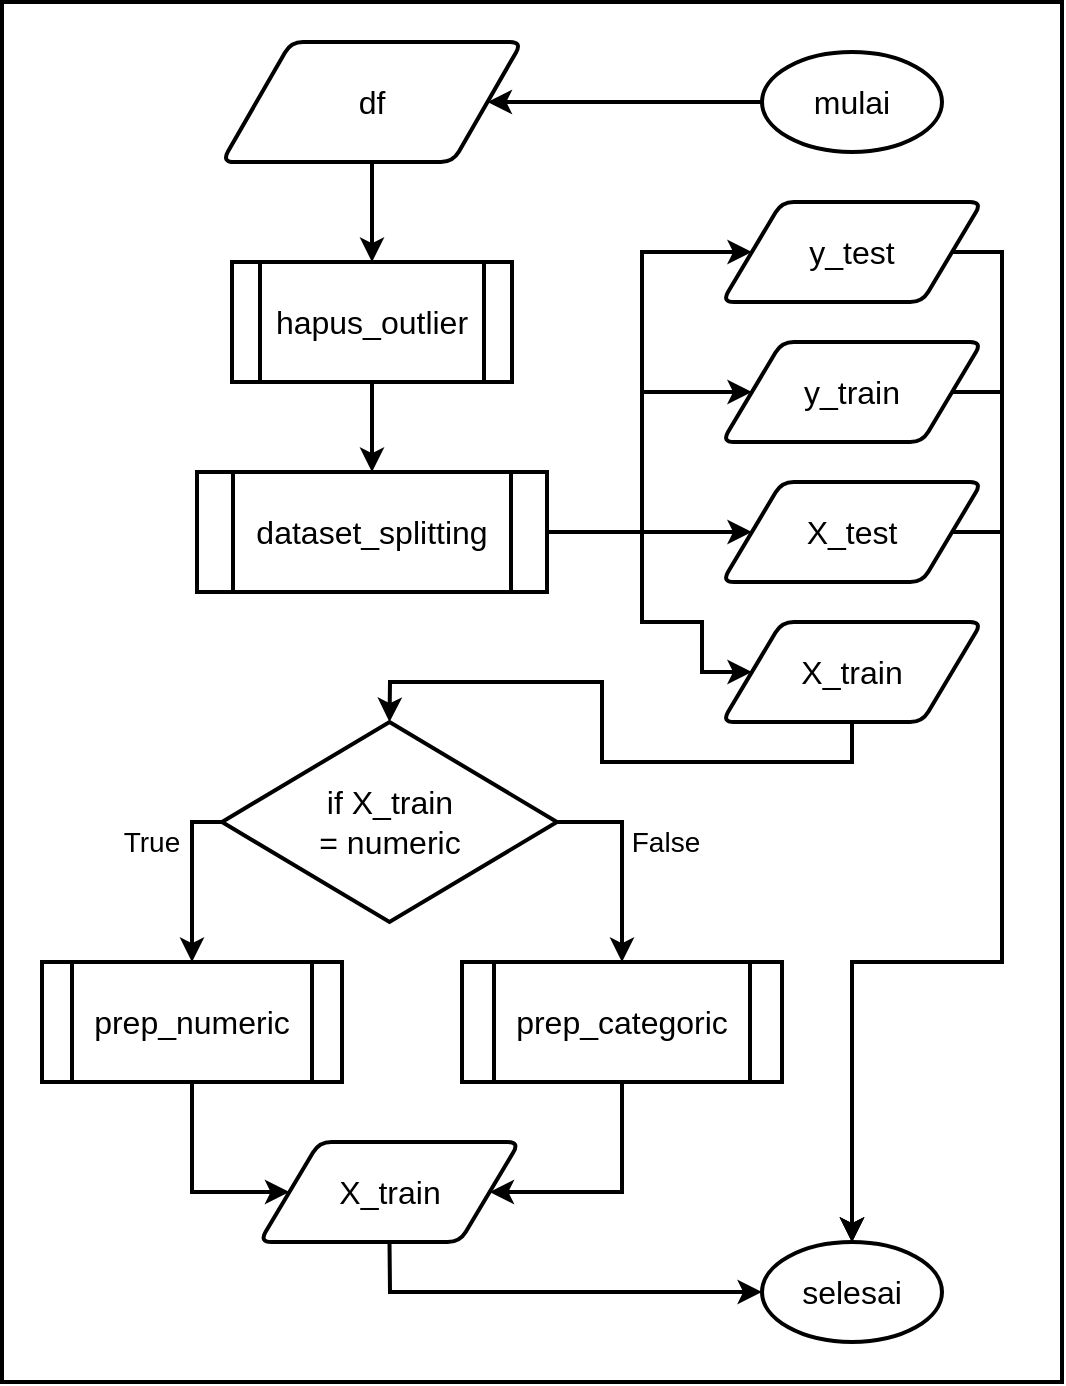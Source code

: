 <mxfile version="14.8.6" type="device"><diagram id="YlEhmtUWrlgrLPG1BIrJ" name="Page-1"><mxGraphModel dx="1880" dy="1033" grid="1" gridSize="10" guides="1" tooltips="1" connect="1" arrows="1" fold="1" page="1" pageScale="1" pageWidth="850" pageHeight="1100" math="0" shadow="0"><root><mxCell id="0"/><mxCell id="1" parent="0"/><mxCell id="aD_Gep4rmJMqfFbw_U9V-34" value="" style="group" vertex="1" connectable="0" parent="1"><mxGeometry x="140" y="120" width="530" height="690" as="geometry"/></mxCell><mxCell id="aD_Gep4rmJMqfFbw_U9V-33" value="" style="rounded=0;whiteSpace=wrap;html=1;strokeWidth=2;" vertex="1" parent="aD_Gep4rmJMqfFbw_U9V-34"><mxGeometry width="530" height="690" as="geometry"/></mxCell><mxCell id="aD_Gep4rmJMqfFbw_U9V-1" value="&lt;font style=&quot;font-size: 16px&quot;&gt;mulai&lt;/font&gt;" style="strokeWidth=2;html=1;shape=mxgraph.flowchart.start_1;whiteSpace=wrap;" vertex="1" parent="aD_Gep4rmJMqfFbw_U9V-34"><mxGeometry x="380" y="25" width="90" height="50" as="geometry"/></mxCell><mxCell id="aD_Gep4rmJMqfFbw_U9V-2" value="&lt;font style=&quot;font-size: 16px&quot;&gt;df&lt;/font&gt;" style="shape=parallelogram;html=1;strokeWidth=2;perimeter=parallelogramPerimeter;whiteSpace=wrap;rounded=1;arcSize=12;size=0.23;" vertex="1" parent="aD_Gep4rmJMqfFbw_U9V-34"><mxGeometry x="110" y="20" width="150" height="60" as="geometry"/></mxCell><mxCell id="aD_Gep4rmJMqfFbw_U9V-3" value="" style="endArrow=classic;html=1;strokeWidth=2;exitX=0;exitY=0.5;exitDx=0;exitDy=0;exitPerimeter=0;entryX=1;entryY=0.5;entryDx=0;entryDy=0;" edge="1" parent="aD_Gep4rmJMqfFbw_U9V-34" source="aD_Gep4rmJMqfFbw_U9V-1" target="aD_Gep4rmJMqfFbw_U9V-2"><mxGeometry width="50" height="50" relative="1" as="geometry"><mxPoint x="270" y="190" as="sourcePoint"/><mxPoint x="320" y="140" as="targetPoint"/></mxGeometry></mxCell><mxCell id="aD_Gep4rmJMqfFbw_U9V-4" value="&lt;font style=&quot;font-size: 16px&quot;&gt;hapus_outlier&lt;/font&gt;" style="shape=process;whiteSpace=wrap;html=1;backgroundOutline=1;strokeWidth=2;" vertex="1" parent="aD_Gep4rmJMqfFbw_U9V-34"><mxGeometry x="115" y="130" width="140" height="60" as="geometry"/></mxCell><mxCell id="aD_Gep4rmJMqfFbw_U9V-5" value="" style="endArrow=classic;html=1;strokeWidth=2;exitX=0.5;exitY=1;exitDx=0;exitDy=0;entryX=0.5;entryY=0;entryDx=0;entryDy=0;" edge="1" parent="aD_Gep4rmJMqfFbw_U9V-34" source="aD_Gep4rmJMqfFbw_U9V-2" target="aD_Gep4rmJMqfFbw_U9V-4"><mxGeometry width="50" height="50" relative="1" as="geometry"><mxPoint x="140" y="90" as="sourcePoint"/><mxPoint x="190" y="40" as="targetPoint"/></mxGeometry></mxCell><mxCell id="aD_Gep4rmJMqfFbw_U9V-6" value="&lt;span style=&quot;font-size: 16px&quot;&gt;dataset_splitting&lt;/span&gt;" style="shape=process;whiteSpace=wrap;html=1;backgroundOutline=1;strokeWidth=2;" vertex="1" parent="aD_Gep4rmJMqfFbw_U9V-34"><mxGeometry x="97.5" y="235" width="175" height="60" as="geometry"/></mxCell><mxCell id="aD_Gep4rmJMqfFbw_U9V-7" value="" style="endArrow=classic;html=1;strokeWidth=2;exitX=0.5;exitY=1;exitDx=0;exitDy=0;entryX=0.5;entryY=0;entryDx=0;entryDy=0;" edge="1" parent="aD_Gep4rmJMqfFbw_U9V-34" source="aD_Gep4rmJMqfFbw_U9V-4" target="aD_Gep4rmJMqfFbw_U9V-6"><mxGeometry width="50" height="50" relative="1" as="geometry"><mxPoint x="220" y="240" as="sourcePoint"/><mxPoint x="270" y="190" as="targetPoint"/></mxGeometry></mxCell><mxCell id="aD_Gep4rmJMqfFbw_U9V-9" value="&lt;font style=&quot;font-size: 16px&quot;&gt;X_train&lt;/font&gt;" style="shape=parallelogram;html=1;strokeWidth=2;perimeter=parallelogramPerimeter;whiteSpace=wrap;rounded=1;arcSize=12;size=0.23;" vertex="1" parent="aD_Gep4rmJMqfFbw_U9V-34"><mxGeometry x="360" y="310" width="130" height="50" as="geometry"/></mxCell><mxCell id="aD_Gep4rmJMqfFbw_U9V-10" value="&lt;font style=&quot;font-size: 16px&quot;&gt;X_test&lt;/font&gt;" style="shape=parallelogram;html=1;strokeWidth=2;perimeter=parallelogramPerimeter;whiteSpace=wrap;rounded=1;arcSize=12;size=0.23;" vertex="1" parent="aD_Gep4rmJMqfFbw_U9V-34"><mxGeometry x="360" y="240" width="130" height="50" as="geometry"/></mxCell><mxCell id="aD_Gep4rmJMqfFbw_U9V-11" value="&lt;span style=&quot;font-size: 16px&quot;&gt;y_train&lt;/span&gt;" style="shape=parallelogram;html=1;strokeWidth=2;perimeter=parallelogramPerimeter;whiteSpace=wrap;rounded=1;arcSize=12;size=0.23;" vertex="1" parent="aD_Gep4rmJMqfFbw_U9V-34"><mxGeometry x="360" y="170" width="130" height="50" as="geometry"/></mxCell><mxCell id="aD_Gep4rmJMqfFbw_U9V-12" value="&lt;span style=&quot;font-size: 16px&quot;&gt;y_test&lt;/span&gt;" style="shape=parallelogram;html=1;strokeWidth=2;perimeter=parallelogramPerimeter;whiteSpace=wrap;rounded=1;arcSize=12;size=0.23;" vertex="1" parent="aD_Gep4rmJMqfFbw_U9V-34"><mxGeometry x="360" y="100" width="130" height="50" as="geometry"/></mxCell><mxCell id="aD_Gep4rmJMqfFbw_U9V-13" value="&lt;font style=&quot;font-size: 16px&quot;&gt;prep_numeric&lt;/font&gt;" style="shape=process;whiteSpace=wrap;html=1;backgroundOutline=1;strokeWidth=2;" vertex="1" parent="aD_Gep4rmJMqfFbw_U9V-34"><mxGeometry x="20" y="480" width="150" height="60" as="geometry"/></mxCell><mxCell id="aD_Gep4rmJMqfFbw_U9V-14" value="&lt;font style=&quot;font-size: 16px&quot;&gt;prep_categoric&lt;/font&gt;" style="shape=process;whiteSpace=wrap;html=1;backgroundOutline=1;strokeWidth=2;" vertex="1" parent="aD_Gep4rmJMqfFbw_U9V-34"><mxGeometry x="230" y="480" width="160" height="60" as="geometry"/></mxCell><mxCell id="aD_Gep4rmJMqfFbw_U9V-15" value="&lt;font style=&quot;font-size: 16px&quot;&gt;X_train&lt;/font&gt;" style="shape=parallelogram;html=1;strokeWidth=2;perimeter=parallelogramPerimeter;whiteSpace=wrap;rounded=1;arcSize=12;size=0.23;" vertex="1" parent="aD_Gep4rmJMqfFbw_U9V-34"><mxGeometry x="128.75" y="570" width="130" height="50" as="geometry"/></mxCell><mxCell id="aD_Gep4rmJMqfFbw_U9V-16" value="" style="endArrow=classic;html=1;strokeWidth=2;exitX=1;exitY=0.5;exitDx=0;exitDy=0;entryX=0;entryY=0.5;entryDx=0;entryDy=0;" edge="1" parent="aD_Gep4rmJMqfFbw_U9V-34" source="aD_Gep4rmJMqfFbw_U9V-6" target="aD_Gep4rmJMqfFbw_U9V-10"><mxGeometry width="50" height="50" relative="1" as="geometry"><mxPoint x="510" y="260" as="sourcePoint"/><mxPoint x="560" y="210" as="targetPoint"/></mxGeometry></mxCell><mxCell id="aD_Gep4rmJMqfFbw_U9V-17" value="" style="endArrow=classic;html=1;strokeWidth=2;exitX=1;exitY=0.5;exitDx=0;exitDy=0;entryX=0;entryY=0.5;entryDx=0;entryDy=0;rounded=0;" edge="1" parent="aD_Gep4rmJMqfFbw_U9V-34" source="aD_Gep4rmJMqfFbw_U9V-6" target="aD_Gep4rmJMqfFbw_U9V-12"><mxGeometry width="50" height="50" relative="1" as="geometry"><mxPoint x="550" y="270" as="sourcePoint"/><mxPoint x="600" y="220" as="targetPoint"/><Array as="points"><mxPoint x="320" y="265"/><mxPoint x="320" y="125"/></Array></mxGeometry></mxCell><mxCell id="aD_Gep4rmJMqfFbw_U9V-18" value="" style="endArrow=classic;html=1;strokeWidth=2;exitX=1;exitY=0.5;exitDx=0;exitDy=0;entryX=0;entryY=0.5;entryDx=0;entryDy=0;rounded=0;" edge="1" parent="aD_Gep4rmJMqfFbw_U9V-34" source="aD_Gep4rmJMqfFbw_U9V-6" target="aD_Gep4rmJMqfFbw_U9V-11"><mxGeometry width="50" height="50" relative="1" as="geometry"><mxPoint x="580" y="270" as="sourcePoint"/><mxPoint x="630" y="220" as="targetPoint"/><Array as="points"><mxPoint x="320" y="265"/><mxPoint x="320" y="195"/></Array></mxGeometry></mxCell><mxCell id="aD_Gep4rmJMqfFbw_U9V-19" value="&lt;font style=&quot;font-size: 16px&quot;&gt;if X_train &lt;br&gt;= numeric&lt;/font&gt;" style="rhombus;whiteSpace=wrap;html=1;strokeWidth=2;" vertex="1" parent="aD_Gep4rmJMqfFbw_U9V-34"><mxGeometry x="110" y="360" width="167.5" height="100" as="geometry"/></mxCell><mxCell id="aD_Gep4rmJMqfFbw_U9V-20" value="" style="endArrow=classic;html=1;strokeWidth=2;exitX=1;exitY=0.5;exitDx=0;exitDy=0;entryX=0;entryY=0.5;entryDx=0;entryDy=0;rounded=0;" edge="1" parent="aD_Gep4rmJMqfFbw_U9V-34" source="aD_Gep4rmJMqfFbw_U9V-6" target="aD_Gep4rmJMqfFbw_U9V-9"><mxGeometry width="50" height="50" relative="1" as="geometry"><mxPoint x="290" y="260" as="sourcePoint"/><mxPoint x="340" y="210" as="targetPoint"/><Array as="points"><mxPoint x="320" y="265"/><mxPoint x="320" y="310"/><mxPoint x="350" y="310"/><mxPoint x="350" y="335"/></Array></mxGeometry></mxCell><mxCell id="aD_Gep4rmJMqfFbw_U9V-21" value="" style="endArrow=classic;html=1;strokeWidth=2;exitX=0.5;exitY=1;exitDx=0;exitDy=0;entryX=0.5;entryY=0;entryDx=0;entryDy=0;rounded=0;" edge="1" parent="aD_Gep4rmJMqfFbw_U9V-34" source="aD_Gep4rmJMqfFbw_U9V-9" target="aD_Gep4rmJMqfFbw_U9V-19"><mxGeometry width="50" height="50" relative="1" as="geometry"><mxPoint x="190" y="490" as="sourcePoint"/><mxPoint x="240" y="440" as="targetPoint"/><Array as="points"><mxPoint x="425" y="380"/><mxPoint x="300" y="380"/><mxPoint x="300" y="340"/><mxPoint x="194" y="340"/></Array></mxGeometry></mxCell><mxCell id="aD_Gep4rmJMqfFbw_U9V-22" value="" style="endArrow=classic;html=1;strokeWidth=2;exitX=0;exitY=0.5;exitDx=0;exitDy=0;rounded=0;entryX=0.5;entryY=0;entryDx=0;entryDy=0;" edge="1" parent="aD_Gep4rmJMqfFbw_U9V-34" source="aD_Gep4rmJMqfFbw_U9V-19" target="aD_Gep4rmJMqfFbw_U9V-13"><mxGeometry width="50" height="50" relative="1" as="geometry"><mxPoint x="250" y="520" as="sourcePoint"/><mxPoint x="100" y="480" as="targetPoint"/><Array as="points"><mxPoint x="95" y="410"/></Array></mxGeometry></mxCell><mxCell id="aD_Gep4rmJMqfFbw_U9V-23" value="" style="endArrow=classic;html=1;strokeWidth=2;exitX=1;exitY=0.5;exitDx=0;exitDy=0;entryX=0.5;entryY=0;entryDx=0;entryDy=0;rounded=0;" edge="1" parent="aD_Gep4rmJMqfFbw_U9V-34" source="aD_Gep4rmJMqfFbw_U9V-19" target="aD_Gep4rmJMqfFbw_U9V-14"><mxGeometry width="50" height="50" relative="1" as="geometry"><mxPoint x="40" y="520" as="sourcePoint"/><mxPoint x="90" y="470" as="targetPoint"/><Array as="points"><mxPoint x="310" y="410"/></Array></mxGeometry></mxCell><mxCell id="aD_Gep4rmJMqfFbw_U9V-24" value="" style="endArrow=classic;html=1;strokeWidth=2;exitX=0.5;exitY=1;exitDx=0;exitDy=0;entryX=0;entryY=0.5;entryDx=0;entryDy=0;rounded=0;" edge="1" parent="aD_Gep4rmJMqfFbw_U9V-34" source="aD_Gep4rmJMqfFbw_U9V-13" target="aD_Gep4rmJMqfFbw_U9V-15"><mxGeometry width="50" height="50" relative="1" as="geometry"><mxPoint x="-100" y="540" as="sourcePoint"/><mxPoint x="-50" y="490" as="targetPoint"/><Array as="points"><mxPoint x="95" y="595"/></Array></mxGeometry></mxCell><mxCell id="aD_Gep4rmJMqfFbw_U9V-25" value="" style="endArrow=classic;html=1;strokeWidth=2;exitX=0.5;exitY=1;exitDx=0;exitDy=0;rounded=0;entryX=1;entryY=0.5;entryDx=0;entryDy=0;" edge="1" parent="aD_Gep4rmJMqfFbw_U9V-34" source="aD_Gep4rmJMqfFbw_U9V-14" target="aD_Gep4rmJMqfFbw_U9V-15"><mxGeometry width="50" height="50" relative="1" as="geometry"><mxPoint x="20" y="560" as="sourcePoint"/><mxPoint x="70" y="510" as="targetPoint"/><Array as="points"><mxPoint x="310" y="595"/></Array></mxGeometry></mxCell><mxCell id="aD_Gep4rmJMqfFbw_U9V-26" value="&lt;font style=&quot;font-size: 14px&quot;&gt;True&lt;/font&gt;" style="text;html=1;strokeColor=none;fillColor=none;align=center;verticalAlign=middle;whiteSpace=wrap;rounded=0;" vertex="1" parent="aD_Gep4rmJMqfFbw_U9V-34"><mxGeometry x="54.5" y="410" width="40" height="20" as="geometry"/></mxCell><mxCell id="aD_Gep4rmJMqfFbw_U9V-27" value="&lt;font style=&quot;font-size: 14px&quot;&gt;False&lt;/font&gt;" style="text;html=1;strokeColor=none;fillColor=none;align=center;verticalAlign=middle;whiteSpace=wrap;rounded=0;" vertex="1" parent="aD_Gep4rmJMqfFbw_U9V-34"><mxGeometry x="312" y="410" width="40" height="20" as="geometry"/></mxCell><mxCell id="aD_Gep4rmJMqfFbw_U9V-28" value="&lt;font style=&quot;font-size: 16px&quot;&gt;selesai&lt;/font&gt;" style="strokeWidth=2;html=1;shape=mxgraph.flowchart.start_1;whiteSpace=wrap;" vertex="1" parent="aD_Gep4rmJMqfFbw_U9V-34"><mxGeometry x="380" y="620" width="90" height="50" as="geometry"/></mxCell><mxCell id="aD_Gep4rmJMqfFbw_U9V-29" value="" style="endArrow=classic;html=1;strokeWidth=2;exitX=0.5;exitY=1;exitDx=0;exitDy=0;entryX=0;entryY=0.5;entryDx=0;entryDy=0;entryPerimeter=0;rounded=0;" edge="1" parent="aD_Gep4rmJMqfFbw_U9V-34" source="aD_Gep4rmJMqfFbw_U9V-15" target="aD_Gep4rmJMqfFbw_U9V-28"><mxGeometry width="50" height="50" relative="1" as="geometry"><mxPoint x="310" y="460" as="sourcePoint"/><mxPoint x="360" y="410" as="targetPoint"/><Array as="points"><mxPoint x="194" y="645"/></Array></mxGeometry></mxCell><mxCell id="aD_Gep4rmJMqfFbw_U9V-30" value="" style="endArrow=classic;html=1;strokeWidth=2;exitX=1;exitY=0.5;exitDx=0;exitDy=0;entryX=0.5;entryY=0;entryDx=0;entryDy=0;entryPerimeter=0;rounded=0;" edge="1" parent="aD_Gep4rmJMqfFbw_U9V-34" source="aD_Gep4rmJMqfFbw_U9V-10" target="aD_Gep4rmJMqfFbw_U9V-28"><mxGeometry width="50" height="50" relative="1" as="geometry"><mxPoint x="310" y="290" as="sourcePoint"/><mxPoint x="360" y="240" as="targetPoint"/><Array as="points"><mxPoint x="500" y="265"/><mxPoint x="500" y="480"/><mxPoint x="425" y="480"/></Array></mxGeometry></mxCell><mxCell id="aD_Gep4rmJMqfFbw_U9V-31" value="" style="endArrow=classic;html=1;strokeWidth=2;exitX=1;exitY=0.5;exitDx=0;exitDy=0;entryX=0.5;entryY=0;entryDx=0;entryDy=0;entryPerimeter=0;rounded=0;" edge="1" parent="aD_Gep4rmJMqfFbw_U9V-34" source="aD_Gep4rmJMqfFbw_U9V-11" target="aD_Gep4rmJMqfFbw_U9V-28"><mxGeometry width="50" height="50" relative="1" as="geometry"><mxPoint x="240" y="380" as="sourcePoint"/><mxPoint x="290" y="330" as="targetPoint"/><Array as="points"><mxPoint x="500" y="195"/><mxPoint x="500" y="480"/><mxPoint x="425" y="480"/></Array></mxGeometry></mxCell><mxCell id="aD_Gep4rmJMqfFbw_U9V-32" value="" style="endArrow=classic;html=1;strokeWidth=2;exitX=1;exitY=0.5;exitDx=0;exitDy=0;entryX=0.5;entryY=0;entryDx=0;entryDy=0;entryPerimeter=0;rounded=0;" edge="1" parent="aD_Gep4rmJMqfFbw_U9V-34" source="aD_Gep4rmJMqfFbw_U9V-12" target="aD_Gep4rmJMqfFbw_U9V-28"><mxGeometry width="50" height="50" relative="1" as="geometry"><mxPoint x="200" y="310" as="sourcePoint"/><mxPoint x="250" y="260" as="targetPoint"/><Array as="points"><mxPoint x="500" y="125"/><mxPoint x="500" y="480"/><mxPoint x="425" y="480"/></Array></mxGeometry></mxCell></root></mxGraphModel></diagram></mxfile>